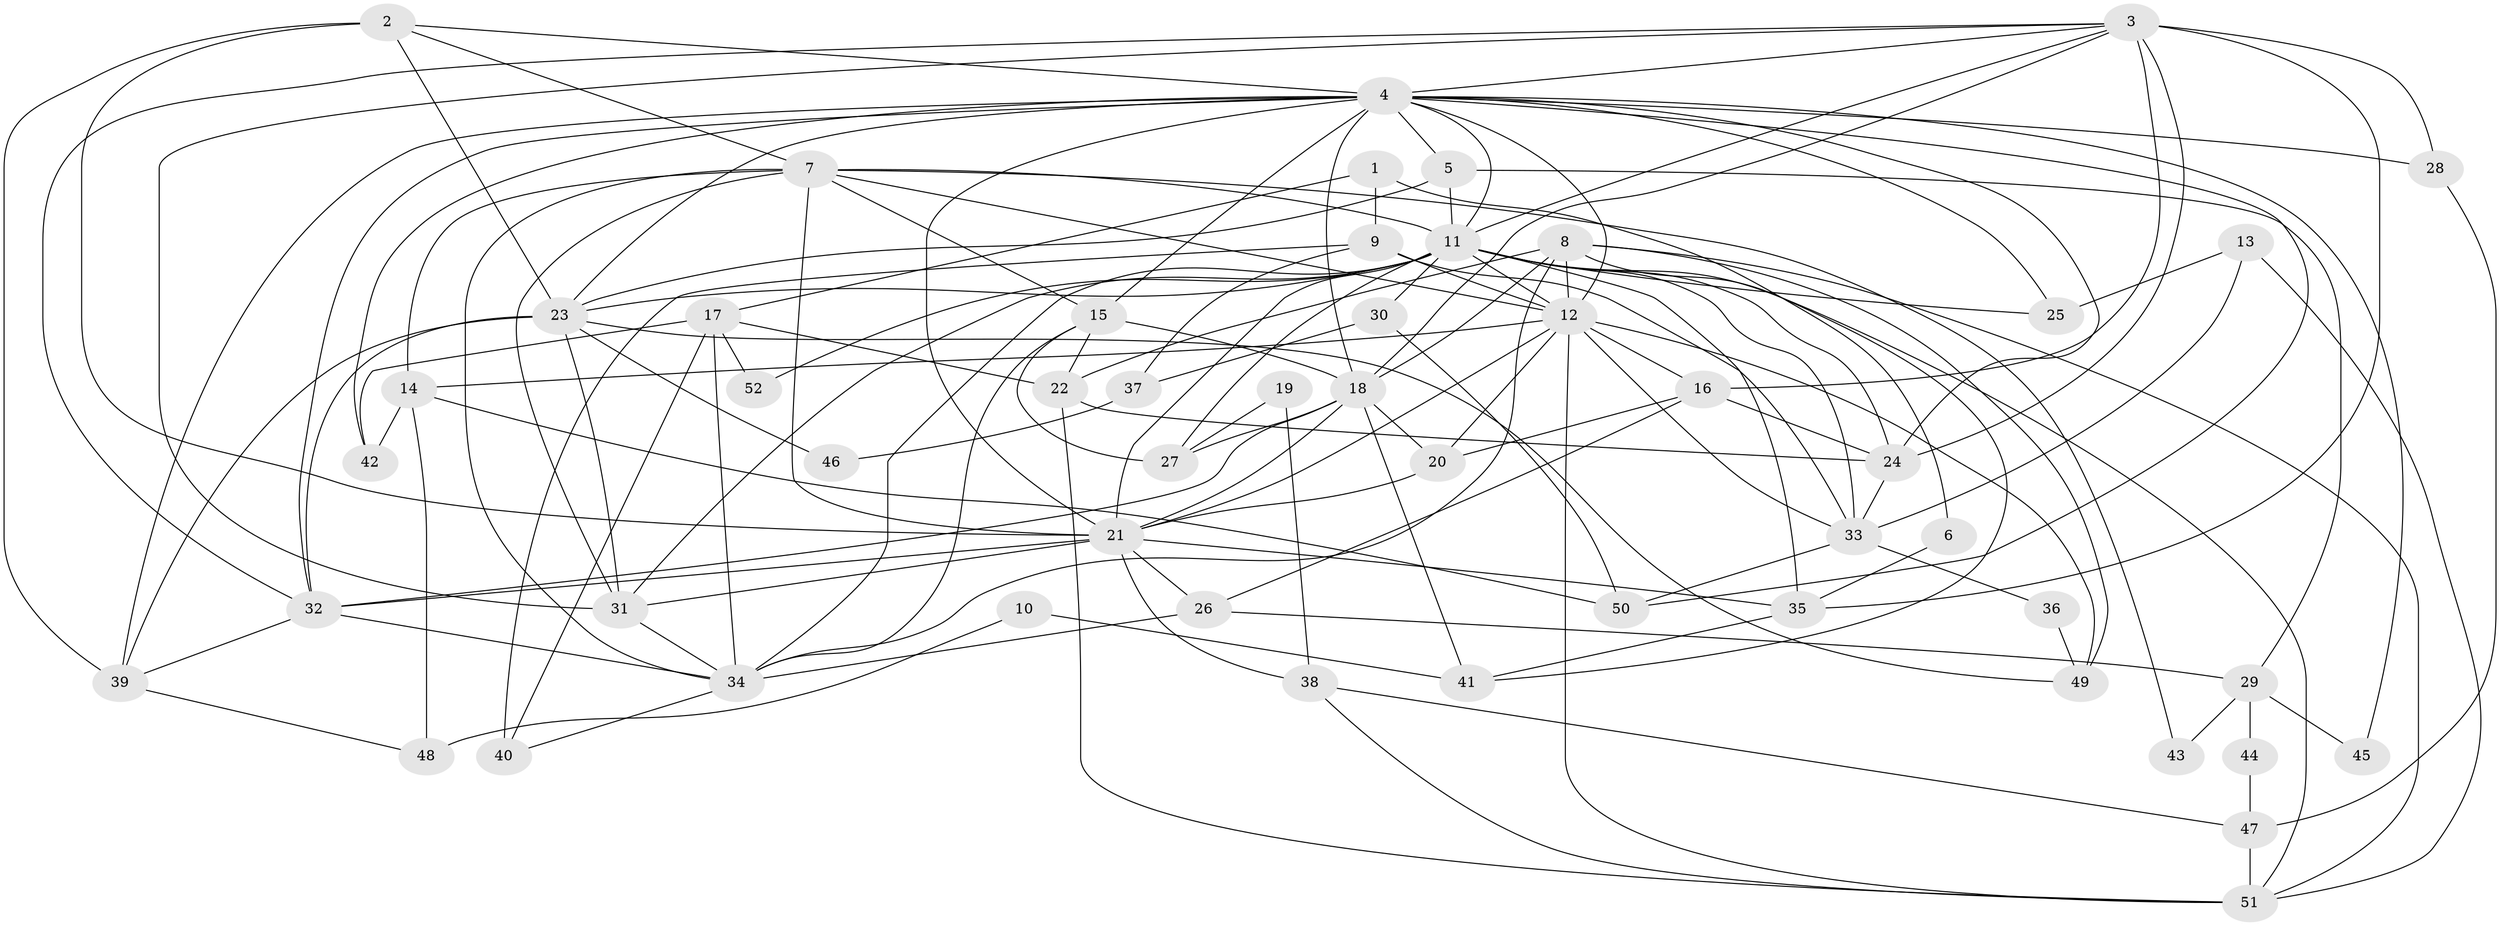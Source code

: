 // original degree distribution, {3: 0.2980769230769231, 4: 0.27884615384615385, 5: 0.14423076923076922, 2: 0.1346153846153846, 6: 0.0673076923076923, 9: 0.019230769230769232, 8: 0.019230769230769232, 7: 0.038461538461538464}
// Generated by graph-tools (version 1.1) at 2025/36/03/09/25 02:36:26]
// undirected, 52 vertices, 138 edges
graph export_dot {
graph [start="1"]
  node [color=gray90,style=filled];
  1;
  2;
  3;
  4;
  5;
  6;
  7;
  8;
  9;
  10;
  11;
  12;
  13;
  14;
  15;
  16;
  17;
  18;
  19;
  20;
  21;
  22;
  23;
  24;
  25;
  26;
  27;
  28;
  29;
  30;
  31;
  32;
  33;
  34;
  35;
  36;
  37;
  38;
  39;
  40;
  41;
  42;
  43;
  44;
  45;
  46;
  47;
  48;
  49;
  50;
  51;
  52;
  1 -- 6 [weight=1.0];
  1 -- 9 [weight=1.0];
  1 -- 17 [weight=1.0];
  2 -- 4 [weight=1.0];
  2 -- 7 [weight=1.0];
  2 -- 21 [weight=2.0];
  2 -- 23 [weight=5.0];
  2 -- 39 [weight=1.0];
  3 -- 4 [weight=1.0];
  3 -- 11 [weight=1.0];
  3 -- 16 [weight=1.0];
  3 -- 18 [weight=1.0];
  3 -- 24 [weight=1.0];
  3 -- 28 [weight=1.0];
  3 -- 31 [weight=1.0];
  3 -- 32 [weight=1.0];
  3 -- 35 [weight=1.0];
  4 -- 5 [weight=1.0];
  4 -- 11 [weight=1.0];
  4 -- 12 [weight=1.0];
  4 -- 15 [weight=1.0];
  4 -- 18 [weight=1.0];
  4 -- 21 [weight=4.0];
  4 -- 23 [weight=2.0];
  4 -- 24 [weight=3.0];
  4 -- 25 [weight=1.0];
  4 -- 28 [weight=2.0];
  4 -- 32 [weight=1.0];
  4 -- 39 [weight=1.0];
  4 -- 42 [weight=1.0];
  4 -- 45 [weight=1.0];
  4 -- 50 [weight=1.0];
  5 -- 11 [weight=1.0];
  5 -- 23 [weight=1.0];
  5 -- 29 [weight=1.0];
  6 -- 35 [weight=1.0];
  7 -- 11 [weight=1.0];
  7 -- 12 [weight=1.0];
  7 -- 14 [weight=1.0];
  7 -- 15 [weight=1.0];
  7 -- 21 [weight=1.0];
  7 -- 31 [weight=1.0];
  7 -- 34 [weight=1.0];
  7 -- 43 [weight=1.0];
  8 -- 12 [weight=1.0];
  8 -- 18 [weight=1.0];
  8 -- 22 [weight=1.0];
  8 -- 34 [weight=1.0];
  8 -- 41 [weight=1.0];
  8 -- 49 [weight=1.0];
  8 -- 51 [weight=1.0];
  9 -- 12 [weight=1.0];
  9 -- 33 [weight=1.0];
  9 -- 37 [weight=1.0];
  9 -- 40 [weight=1.0];
  10 -- 41 [weight=1.0];
  10 -- 48 [weight=1.0];
  11 -- 12 [weight=1.0];
  11 -- 21 [weight=1.0];
  11 -- 23 [weight=1.0];
  11 -- 24 [weight=3.0];
  11 -- 25 [weight=1.0];
  11 -- 27 [weight=1.0];
  11 -- 30 [weight=1.0];
  11 -- 31 [weight=1.0];
  11 -- 33 [weight=1.0];
  11 -- 34 [weight=1.0];
  11 -- 35 [weight=1.0];
  11 -- 51 [weight=1.0];
  11 -- 52 [weight=1.0];
  12 -- 14 [weight=1.0];
  12 -- 16 [weight=3.0];
  12 -- 20 [weight=1.0];
  12 -- 21 [weight=1.0];
  12 -- 33 [weight=1.0];
  12 -- 49 [weight=1.0];
  12 -- 51 [weight=1.0];
  13 -- 25 [weight=1.0];
  13 -- 33 [weight=1.0];
  13 -- 51 [weight=1.0];
  14 -- 42 [weight=1.0];
  14 -- 48 [weight=1.0];
  14 -- 50 [weight=1.0];
  15 -- 18 [weight=1.0];
  15 -- 22 [weight=1.0];
  15 -- 27 [weight=1.0];
  15 -- 34 [weight=1.0];
  16 -- 20 [weight=1.0];
  16 -- 24 [weight=1.0];
  16 -- 26 [weight=1.0];
  17 -- 22 [weight=1.0];
  17 -- 34 [weight=1.0];
  17 -- 40 [weight=1.0];
  17 -- 42 [weight=1.0];
  17 -- 52 [weight=1.0];
  18 -- 20 [weight=1.0];
  18 -- 21 [weight=2.0];
  18 -- 27 [weight=1.0];
  18 -- 32 [weight=1.0];
  18 -- 41 [weight=1.0];
  19 -- 27 [weight=1.0];
  19 -- 38 [weight=1.0];
  20 -- 21 [weight=1.0];
  21 -- 26 [weight=1.0];
  21 -- 31 [weight=1.0];
  21 -- 32 [weight=2.0];
  21 -- 35 [weight=1.0];
  21 -- 38 [weight=1.0];
  22 -- 24 [weight=1.0];
  22 -- 51 [weight=1.0];
  23 -- 31 [weight=2.0];
  23 -- 32 [weight=2.0];
  23 -- 39 [weight=1.0];
  23 -- 46 [weight=1.0];
  23 -- 49 [weight=1.0];
  24 -- 33 [weight=1.0];
  26 -- 29 [weight=1.0];
  26 -- 34 [weight=1.0];
  28 -- 47 [weight=1.0];
  29 -- 43 [weight=1.0];
  29 -- 44 [weight=1.0];
  29 -- 45 [weight=1.0];
  30 -- 37 [weight=1.0];
  30 -- 50 [weight=1.0];
  31 -- 34 [weight=1.0];
  32 -- 34 [weight=1.0];
  32 -- 39 [weight=1.0];
  33 -- 36 [weight=1.0];
  33 -- 50 [weight=1.0];
  34 -- 40 [weight=1.0];
  35 -- 41 [weight=1.0];
  36 -- 49 [weight=1.0];
  37 -- 46 [weight=1.0];
  38 -- 47 [weight=1.0];
  38 -- 51 [weight=1.0];
  39 -- 48 [weight=1.0];
  44 -- 47 [weight=1.0];
  47 -- 51 [weight=1.0];
}
